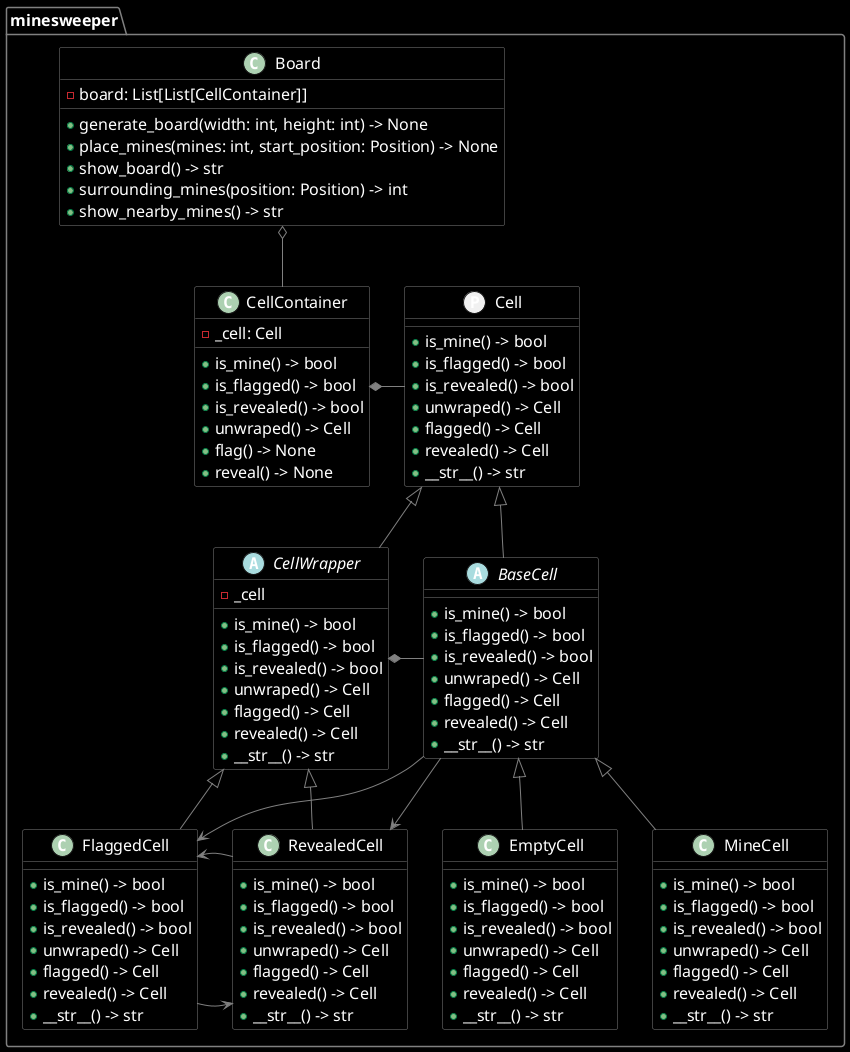 @startuml model

skinparam {

    DefaultFontColor White
    DefaultFontName Monospace
    DefaultFontSize 16
    DefaultBorderColor White
    ArrowColor Gray

    BackgroundColor Black
    BorderColor Gray
    FontColor White

    class {
        BackgroundColor Black
        BorderColor Gray
    }

    package {
        BackgroundColor Black
        BorderColor Gray
    }

}

!define List(T) List[T]
!define string str
!define Optional(T) Optional[T]
!define Dict(T, U) Dict[T, U]

!definelong CELL_BODY()
    + is_mine() -> bool
    + is_flagged() -> bool
    + is_revealed() -> bool
    + unwraped() -> Cell
    + flagged() -> Cell
    + revealed() -> Cell
    + __str__() -> string
!enddefinelong

package minesweeper {

    class Board {
        - board: List(List(CellContainer))
        + generate_board(width: int, height: int) -> None
        + place_mines(mines: int, start_position: Position) -> None
        + show_board() -> str
        + surrounding_mines(position: Position) -> int
        + show_nearby_mines() -> str
    }

    protocol Cell {
        CELL_BODY()
    }

    class EmptyCell {
        CELL_BODY()
    }

    class MineCell {
        CELL_BODY()
    }

    class FlaggedCell {
        CELL_BODY()
    }

    class RevealedCell {
        CELL_BODY()
    }

    abstract CellWrapper {
        - _cell
        CELL_BODY()
    }

    abstract BaseCell {
        CELL_BODY()
    }

    class CellContainer {
        - _cell: Cell
        + is_mine() -> bool
        + is_flagged() -> bool
        + is_revealed() -> bool
        + unwraped() -> Cell
        + flag() -> None
        + reveal() -> None
    }

    Board o-- CellContainer
    CellContainer *- Cell
    BaseCell <|-- EmptyCell
    BaseCell <|-- MineCell
    CellWrapper <|-- FlaggedCell
    CellWrapper <|-- RevealedCell
    Cell <|-- CellWrapper
    Cell <|-- BaseCell
    CellWrapper *- BaseCell
    FlaggedCell -> RevealedCell
    RevealedCell -> FlaggedCell
    BaseCell --> FlaggedCell
    BaseCell --> RevealedCell
}

@enduml
